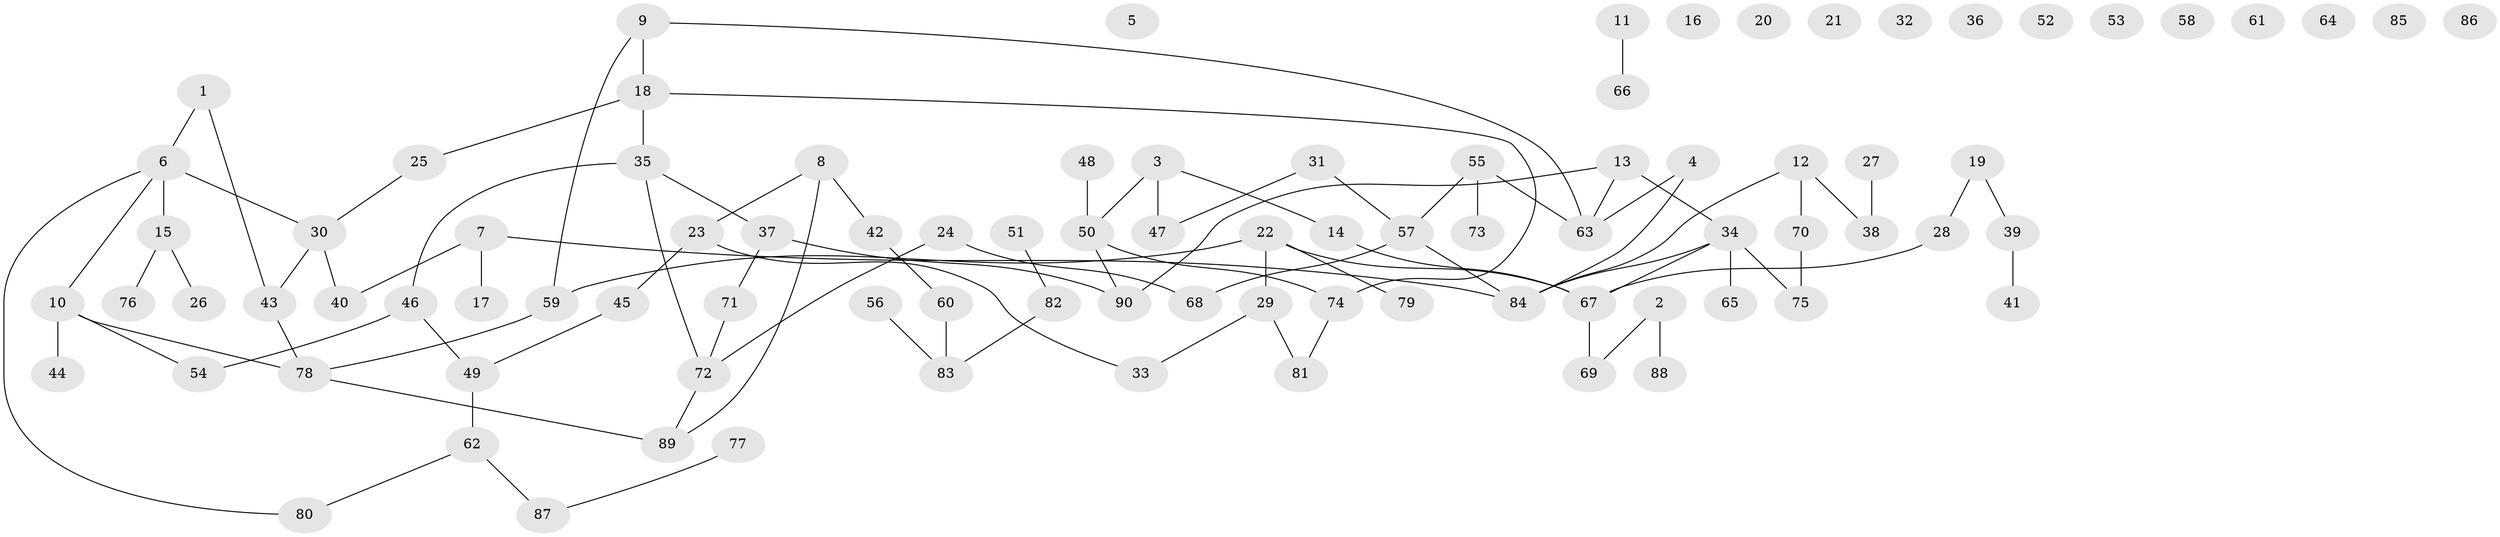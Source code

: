 // Generated by graph-tools (version 1.1) at 2025/25/03/09/25 03:25:13]
// undirected, 90 vertices, 95 edges
graph export_dot {
graph [start="1"]
  node [color=gray90,style=filled];
  1;
  2;
  3;
  4;
  5;
  6;
  7;
  8;
  9;
  10;
  11;
  12;
  13;
  14;
  15;
  16;
  17;
  18;
  19;
  20;
  21;
  22;
  23;
  24;
  25;
  26;
  27;
  28;
  29;
  30;
  31;
  32;
  33;
  34;
  35;
  36;
  37;
  38;
  39;
  40;
  41;
  42;
  43;
  44;
  45;
  46;
  47;
  48;
  49;
  50;
  51;
  52;
  53;
  54;
  55;
  56;
  57;
  58;
  59;
  60;
  61;
  62;
  63;
  64;
  65;
  66;
  67;
  68;
  69;
  70;
  71;
  72;
  73;
  74;
  75;
  76;
  77;
  78;
  79;
  80;
  81;
  82;
  83;
  84;
  85;
  86;
  87;
  88;
  89;
  90;
  1 -- 6;
  1 -- 43;
  2 -- 69;
  2 -- 88;
  3 -- 14;
  3 -- 47;
  3 -- 50;
  4 -- 63;
  4 -- 84;
  6 -- 10;
  6 -- 15;
  6 -- 30;
  6 -- 80;
  7 -- 17;
  7 -- 40;
  7 -- 84;
  8 -- 23;
  8 -- 42;
  8 -- 89;
  9 -- 18;
  9 -- 59;
  9 -- 63;
  10 -- 44;
  10 -- 54;
  10 -- 78;
  11 -- 66;
  12 -- 38;
  12 -- 70;
  12 -- 84;
  13 -- 34;
  13 -- 63;
  13 -- 90;
  14 -- 67;
  15 -- 26;
  15 -- 76;
  18 -- 25;
  18 -- 35;
  18 -- 74;
  19 -- 28;
  19 -- 39;
  22 -- 29;
  22 -- 59;
  22 -- 67;
  22 -- 79;
  23 -- 33;
  23 -- 45;
  24 -- 68;
  24 -- 72;
  25 -- 30;
  27 -- 38;
  28 -- 67;
  29 -- 33;
  29 -- 81;
  30 -- 40;
  30 -- 43;
  31 -- 47;
  31 -- 57;
  34 -- 65;
  34 -- 67;
  34 -- 75;
  34 -- 84;
  35 -- 37;
  35 -- 46;
  35 -- 72;
  37 -- 71;
  37 -- 90;
  39 -- 41;
  42 -- 60;
  43 -- 78;
  45 -- 49;
  46 -- 49;
  46 -- 54;
  48 -- 50;
  49 -- 62;
  50 -- 74;
  50 -- 90;
  51 -- 82;
  55 -- 57;
  55 -- 63;
  55 -- 73;
  56 -- 83;
  57 -- 68;
  57 -- 84;
  59 -- 78;
  60 -- 83;
  62 -- 80;
  62 -- 87;
  67 -- 69;
  70 -- 75;
  71 -- 72;
  72 -- 89;
  74 -- 81;
  77 -- 87;
  78 -- 89;
  82 -- 83;
}
